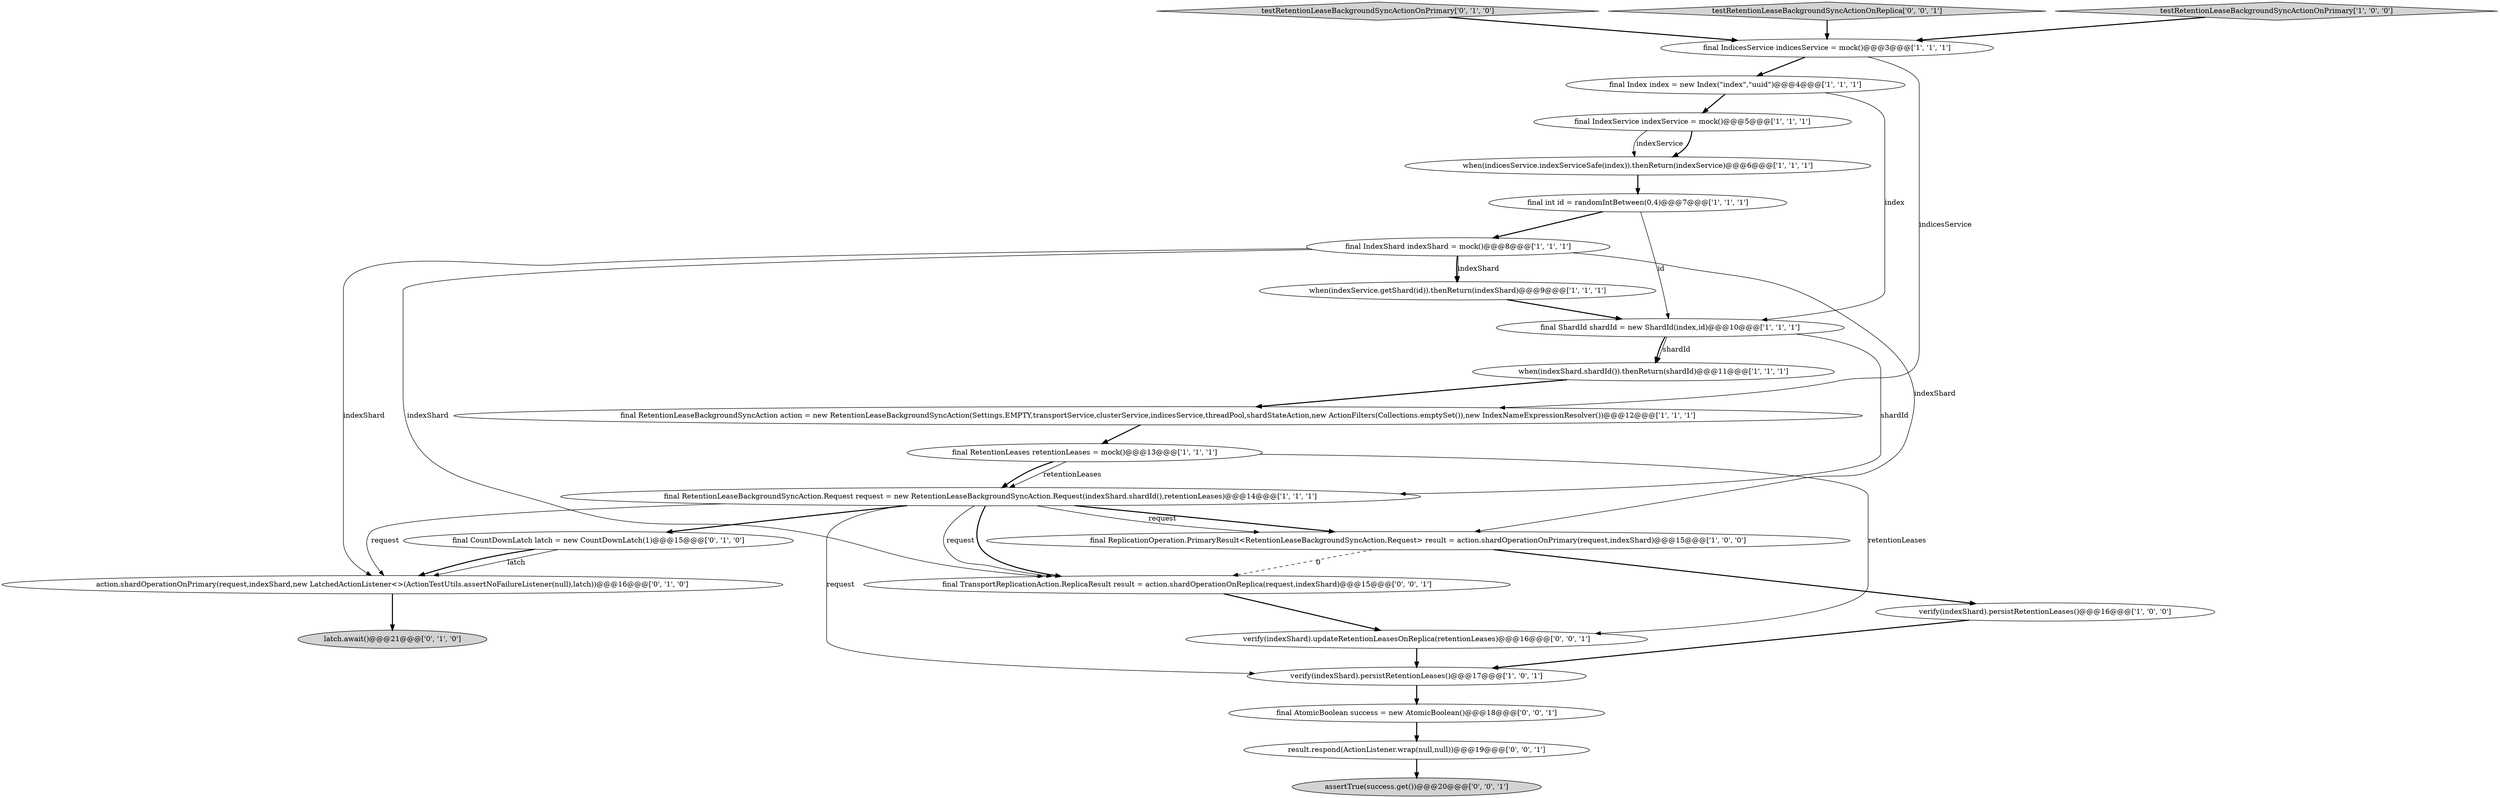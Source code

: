 digraph {
17 [style = filled, label = "latch.await()@@@21@@@['0', '1', '0']", fillcolor = lightgray, shape = ellipse image = "AAA1AAABBB2BBB"];
4 [style = filled, label = "final IndicesService indicesService = mock()@@@3@@@['1', '1', '1']", fillcolor = white, shape = ellipse image = "AAA0AAABBB1BBB"];
21 [style = filled, label = "result.respond(ActionListener.wrap(null,null))@@@19@@@['0', '0', '1']", fillcolor = white, shape = ellipse image = "AAA0AAABBB3BBB"];
5 [style = filled, label = "when(indicesService.indexServiceSafe(index)).thenReturn(indexService)@@@6@@@['1', '1', '1']", fillcolor = white, shape = ellipse image = "AAA0AAABBB1BBB"];
18 [style = filled, label = "testRetentionLeaseBackgroundSyncActionOnPrimary['0', '1', '0']", fillcolor = lightgray, shape = diamond image = "AAA0AAABBB2BBB"];
8 [style = filled, label = "final IndexService indexService = mock()@@@5@@@['1', '1', '1']", fillcolor = white, shape = ellipse image = "AAA0AAABBB1BBB"];
16 [style = filled, label = "action.shardOperationOnPrimary(request,indexShard,new LatchedActionListener<>(ActionTestUtils.assertNoFailureListener(null),latch))@@@16@@@['0', '1', '0']", fillcolor = white, shape = ellipse image = "AAA1AAABBB2BBB"];
20 [style = filled, label = "assertTrue(success.get())@@@20@@@['0', '0', '1']", fillcolor = lightgray, shape = ellipse image = "AAA0AAABBB3BBB"];
7 [style = filled, label = "final int id = randomIntBetween(0,4)@@@7@@@['1', '1', '1']", fillcolor = white, shape = ellipse image = "AAA0AAABBB1BBB"];
3 [style = filled, label = "final Index index = new Index(\"index\",\"uuid\")@@@4@@@['1', '1', '1']", fillcolor = white, shape = ellipse image = "AAA0AAABBB1BBB"];
9 [style = filled, label = "final RetentionLeaseBackgroundSyncAction action = new RetentionLeaseBackgroundSyncAction(Settings.EMPTY,transportService,clusterService,indicesService,threadPool,shardStateAction,new ActionFilters(Collections.emptySet()),new IndexNameExpressionResolver())@@@12@@@['1', '1', '1']", fillcolor = white, shape = ellipse image = "AAA0AAABBB1BBB"];
13 [style = filled, label = "when(indexShard.shardId()).thenReturn(shardId)@@@11@@@['1', '1', '1']", fillcolor = white, shape = ellipse image = "AAA0AAABBB1BBB"];
22 [style = filled, label = "final AtomicBoolean success = new AtomicBoolean()@@@18@@@['0', '0', '1']", fillcolor = white, shape = ellipse image = "AAA0AAABBB3BBB"];
15 [style = filled, label = "final RetentionLeaseBackgroundSyncAction.Request request = new RetentionLeaseBackgroundSyncAction.Request(indexShard.shardId(),retentionLeases)@@@14@@@['1', '1', '1']", fillcolor = white, shape = ellipse image = "AAA0AAABBB1BBB"];
24 [style = filled, label = "final TransportReplicationAction.ReplicaResult result = action.shardOperationOnReplica(request,indexShard)@@@15@@@['0', '0', '1']", fillcolor = white, shape = ellipse image = "AAA0AAABBB3BBB"];
25 [style = filled, label = "testRetentionLeaseBackgroundSyncActionOnReplica['0', '0', '1']", fillcolor = lightgray, shape = diamond image = "AAA0AAABBB3BBB"];
2 [style = filled, label = "final IndexShard indexShard = mock()@@@8@@@['1', '1', '1']", fillcolor = white, shape = ellipse image = "AAA0AAABBB1BBB"];
19 [style = filled, label = "final CountDownLatch latch = new CountDownLatch(1)@@@15@@@['0', '1', '0']", fillcolor = white, shape = ellipse image = "AAA0AAABBB2BBB"];
23 [style = filled, label = "verify(indexShard).updateRetentionLeasesOnReplica(retentionLeases)@@@16@@@['0', '0', '1']", fillcolor = white, shape = ellipse image = "AAA0AAABBB3BBB"];
1 [style = filled, label = "verify(indexShard).persistRetentionLeases()@@@16@@@['1', '0', '0']", fillcolor = white, shape = ellipse image = "AAA0AAABBB1BBB"];
10 [style = filled, label = "when(indexService.getShard(id)).thenReturn(indexShard)@@@9@@@['1', '1', '1']", fillcolor = white, shape = ellipse image = "AAA0AAABBB1BBB"];
0 [style = filled, label = "testRetentionLeaseBackgroundSyncActionOnPrimary['1', '0', '0']", fillcolor = lightgray, shape = diamond image = "AAA0AAABBB1BBB"];
11 [style = filled, label = "final RetentionLeases retentionLeases = mock()@@@13@@@['1', '1', '1']", fillcolor = white, shape = ellipse image = "AAA0AAABBB1BBB"];
14 [style = filled, label = "final ShardId shardId = new ShardId(index,id)@@@10@@@['1', '1', '1']", fillcolor = white, shape = ellipse image = "AAA0AAABBB1BBB"];
12 [style = filled, label = "verify(indexShard).persistRetentionLeases()@@@17@@@['1', '0', '1']", fillcolor = white, shape = ellipse image = "AAA0AAABBB1BBB"];
6 [style = filled, label = "final ReplicationOperation.PrimaryResult<RetentionLeaseBackgroundSyncAction.Request> result = action.shardOperationOnPrimary(request,indexShard)@@@15@@@['1', '0', '0']", fillcolor = white, shape = ellipse image = "AAA0AAABBB1BBB"];
15->12 [style = solid, label="request"];
0->4 [style = bold, label=""];
9->11 [style = bold, label=""];
7->14 [style = solid, label="id"];
8->5 [style = bold, label=""];
3->14 [style = solid, label="index"];
24->23 [style = bold, label=""];
11->15 [style = solid, label="retentionLeases"];
8->5 [style = solid, label="indexService"];
14->15 [style = solid, label="shardId"];
1->12 [style = bold, label=""];
14->13 [style = bold, label=""];
19->16 [style = solid, label="latch"];
15->19 [style = bold, label=""];
2->10 [style = bold, label=""];
11->15 [style = bold, label=""];
15->24 [style = bold, label=""];
2->10 [style = solid, label="indexShard"];
14->13 [style = solid, label="shardId"];
15->6 [style = bold, label=""];
15->6 [style = solid, label="request"];
12->22 [style = bold, label=""];
2->24 [style = solid, label="indexShard"];
19->16 [style = bold, label=""];
25->4 [style = bold, label=""];
2->16 [style = solid, label="indexShard"];
21->20 [style = bold, label=""];
23->12 [style = bold, label=""];
15->16 [style = solid, label="request"];
2->6 [style = solid, label="indexShard"];
3->8 [style = bold, label=""];
15->24 [style = solid, label="request"];
6->24 [style = dashed, label="0"];
11->23 [style = solid, label="retentionLeases"];
16->17 [style = bold, label=""];
22->21 [style = bold, label=""];
13->9 [style = bold, label=""];
4->9 [style = solid, label="indicesService"];
4->3 [style = bold, label=""];
6->1 [style = bold, label=""];
10->14 [style = bold, label=""];
5->7 [style = bold, label=""];
18->4 [style = bold, label=""];
7->2 [style = bold, label=""];
}
